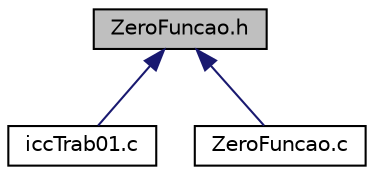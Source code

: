 digraph "ZeroFuncao.h"
{
  edge [fontname="Helvetica",fontsize="10",labelfontname="Helvetica",labelfontsize="10"];
  node [fontname="Helvetica",fontsize="10",shape=record];
  Node1 [label="ZeroFuncao.h",height=0.2,width=0.4,color="black", fillcolor="grey75", style="filled", fontcolor="black"];
  Node1 -> Node2 [dir="back",color="midnightblue",fontsize="10",style="solid",fontname="Helvetica"];
  Node2 [label="iccTrab01.c",height=0.2,width=0.4,color="black", fillcolor="white", style="filled",URL="$iccTrab01_8c.html"];
  Node1 -> Node3 [dir="back",color="midnightblue",fontsize="10",style="solid",fontname="Helvetica"];
  Node3 [label="ZeroFuncao.c",height=0.2,width=0.4,color="black", fillcolor="white", style="filled",URL="$ZeroFuncao_8c.html",tooltip="Arquivo com a implementação das funções. "];
}
